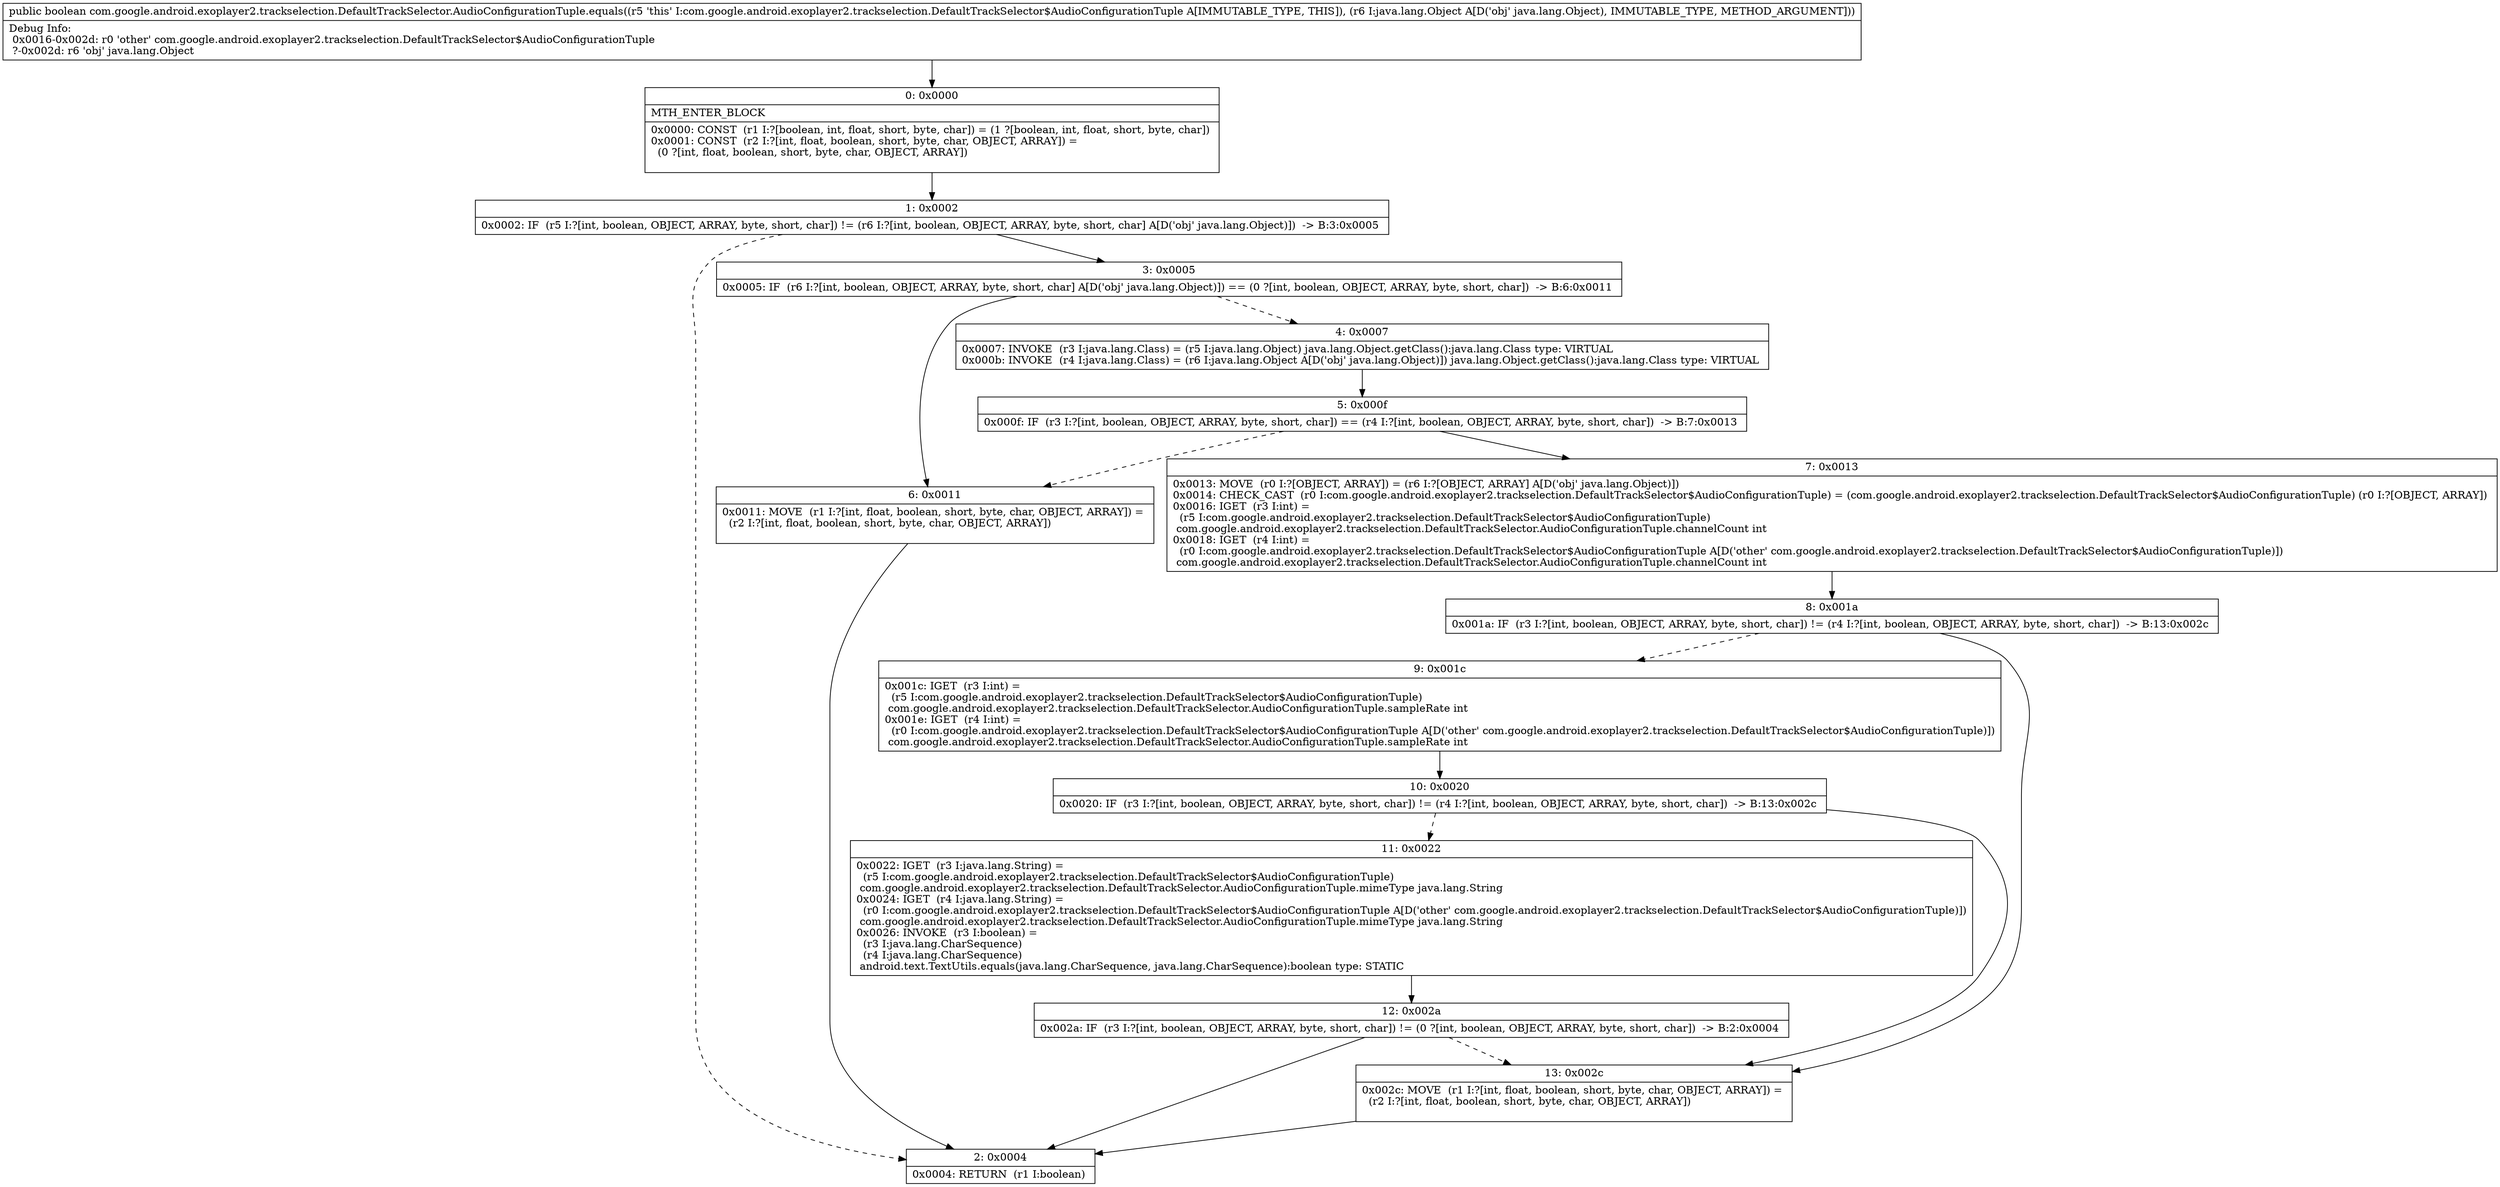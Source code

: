 digraph "CFG forcom.google.android.exoplayer2.trackselection.DefaultTrackSelector.AudioConfigurationTuple.equals(Ljava\/lang\/Object;)Z" {
Node_0 [shape=record,label="{0\:\ 0x0000|MTH_ENTER_BLOCK\l|0x0000: CONST  (r1 I:?[boolean, int, float, short, byte, char]) = (1 ?[boolean, int, float, short, byte, char]) \l0x0001: CONST  (r2 I:?[int, float, boolean, short, byte, char, OBJECT, ARRAY]) = \l  (0 ?[int, float, boolean, short, byte, char, OBJECT, ARRAY])\l \l}"];
Node_1 [shape=record,label="{1\:\ 0x0002|0x0002: IF  (r5 I:?[int, boolean, OBJECT, ARRAY, byte, short, char]) != (r6 I:?[int, boolean, OBJECT, ARRAY, byte, short, char] A[D('obj' java.lang.Object)])  \-\> B:3:0x0005 \l}"];
Node_2 [shape=record,label="{2\:\ 0x0004|0x0004: RETURN  (r1 I:boolean) \l}"];
Node_3 [shape=record,label="{3\:\ 0x0005|0x0005: IF  (r6 I:?[int, boolean, OBJECT, ARRAY, byte, short, char] A[D('obj' java.lang.Object)]) == (0 ?[int, boolean, OBJECT, ARRAY, byte, short, char])  \-\> B:6:0x0011 \l}"];
Node_4 [shape=record,label="{4\:\ 0x0007|0x0007: INVOKE  (r3 I:java.lang.Class) = (r5 I:java.lang.Object) java.lang.Object.getClass():java.lang.Class type: VIRTUAL \l0x000b: INVOKE  (r4 I:java.lang.Class) = (r6 I:java.lang.Object A[D('obj' java.lang.Object)]) java.lang.Object.getClass():java.lang.Class type: VIRTUAL \l}"];
Node_5 [shape=record,label="{5\:\ 0x000f|0x000f: IF  (r3 I:?[int, boolean, OBJECT, ARRAY, byte, short, char]) == (r4 I:?[int, boolean, OBJECT, ARRAY, byte, short, char])  \-\> B:7:0x0013 \l}"];
Node_6 [shape=record,label="{6\:\ 0x0011|0x0011: MOVE  (r1 I:?[int, float, boolean, short, byte, char, OBJECT, ARRAY]) = \l  (r2 I:?[int, float, boolean, short, byte, char, OBJECT, ARRAY])\l \l}"];
Node_7 [shape=record,label="{7\:\ 0x0013|0x0013: MOVE  (r0 I:?[OBJECT, ARRAY]) = (r6 I:?[OBJECT, ARRAY] A[D('obj' java.lang.Object)]) \l0x0014: CHECK_CAST  (r0 I:com.google.android.exoplayer2.trackselection.DefaultTrackSelector$AudioConfigurationTuple) = (com.google.android.exoplayer2.trackselection.DefaultTrackSelector$AudioConfigurationTuple) (r0 I:?[OBJECT, ARRAY]) \l0x0016: IGET  (r3 I:int) = \l  (r5 I:com.google.android.exoplayer2.trackselection.DefaultTrackSelector$AudioConfigurationTuple)\l com.google.android.exoplayer2.trackselection.DefaultTrackSelector.AudioConfigurationTuple.channelCount int \l0x0018: IGET  (r4 I:int) = \l  (r0 I:com.google.android.exoplayer2.trackselection.DefaultTrackSelector$AudioConfigurationTuple A[D('other' com.google.android.exoplayer2.trackselection.DefaultTrackSelector$AudioConfigurationTuple)])\l com.google.android.exoplayer2.trackselection.DefaultTrackSelector.AudioConfigurationTuple.channelCount int \l}"];
Node_8 [shape=record,label="{8\:\ 0x001a|0x001a: IF  (r3 I:?[int, boolean, OBJECT, ARRAY, byte, short, char]) != (r4 I:?[int, boolean, OBJECT, ARRAY, byte, short, char])  \-\> B:13:0x002c \l}"];
Node_9 [shape=record,label="{9\:\ 0x001c|0x001c: IGET  (r3 I:int) = \l  (r5 I:com.google.android.exoplayer2.trackselection.DefaultTrackSelector$AudioConfigurationTuple)\l com.google.android.exoplayer2.trackselection.DefaultTrackSelector.AudioConfigurationTuple.sampleRate int \l0x001e: IGET  (r4 I:int) = \l  (r0 I:com.google.android.exoplayer2.trackselection.DefaultTrackSelector$AudioConfigurationTuple A[D('other' com.google.android.exoplayer2.trackselection.DefaultTrackSelector$AudioConfigurationTuple)])\l com.google.android.exoplayer2.trackselection.DefaultTrackSelector.AudioConfigurationTuple.sampleRate int \l}"];
Node_10 [shape=record,label="{10\:\ 0x0020|0x0020: IF  (r3 I:?[int, boolean, OBJECT, ARRAY, byte, short, char]) != (r4 I:?[int, boolean, OBJECT, ARRAY, byte, short, char])  \-\> B:13:0x002c \l}"];
Node_11 [shape=record,label="{11\:\ 0x0022|0x0022: IGET  (r3 I:java.lang.String) = \l  (r5 I:com.google.android.exoplayer2.trackselection.DefaultTrackSelector$AudioConfigurationTuple)\l com.google.android.exoplayer2.trackselection.DefaultTrackSelector.AudioConfigurationTuple.mimeType java.lang.String \l0x0024: IGET  (r4 I:java.lang.String) = \l  (r0 I:com.google.android.exoplayer2.trackselection.DefaultTrackSelector$AudioConfigurationTuple A[D('other' com.google.android.exoplayer2.trackselection.DefaultTrackSelector$AudioConfigurationTuple)])\l com.google.android.exoplayer2.trackselection.DefaultTrackSelector.AudioConfigurationTuple.mimeType java.lang.String \l0x0026: INVOKE  (r3 I:boolean) = \l  (r3 I:java.lang.CharSequence)\l  (r4 I:java.lang.CharSequence)\l android.text.TextUtils.equals(java.lang.CharSequence, java.lang.CharSequence):boolean type: STATIC \l}"];
Node_12 [shape=record,label="{12\:\ 0x002a|0x002a: IF  (r3 I:?[int, boolean, OBJECT, ARRAY, byte, short, char]) != (0 ?[int, boolean, OBJECT, ARRAY, byte, short, char])  \-\> B:2:0x0004 \l}"];
Node_13 [shape=record,label="{13\:\ 0x002c|0x002c: MOVE  (r1 I:?[int, float, boolean, short, byte, char, OBJECT, ARRAY]) = \l  (r2 I:?[int, float, boolean, short, byte, char, OBJECT, ARRAY])\l \l}"];
MethodNode[shape=record,label="{public boolean com.google.android.exoplayer2.trackselection.DefaultTrackSelector.AudioConfigurationTuple.equals((r5 'this' I:com.google.android.exoplayer2.trackselection.DefaultTrackSelector$AudioConfigurationTuple A[IMMUTABLE_TYPE, THIS]), (r6 I:java.lang.Object A[D('obj' java.lang.Object), IMMUTABLE_TYPE, METHOD_ARGUMENT]))  | Debug Info:\l  0x0016\-0x002d: r0 'other' com.google.android.exoplayer2.trackselection.DefaultTrackSelector$AudioConfigurationTuple\l  ?\-0x002d: r6 'obj' java.lang.Object\l}"];
MethodNode -> Node_0;
Node_0 -> Node_1;
Node_1 -> Node_2[style=dashed];
Node_1 -> Node_3;
Node_3 -> Node_4[style=dashed];
Node_3 -> Node_6;
Node_4 -> Node_5;
Node_5 -> Node_6[style=dashed];
Node_5 -> Node_7;
Node_6 -> Node_2;
Node_7 -> Node_8;
Node_8 -> Node_9[style=dashed];
Node_8 -> Node_13;
Node_9 -> Node_10;
Node_10 -> Node_11[style=dashed];
Node_10 -> Node_13;
Node_11 -> Node_12;
Node_12 -> Node_2;
Node_12 -> Node_13[style=dashed];
Node_13 -> Node_2;
}

